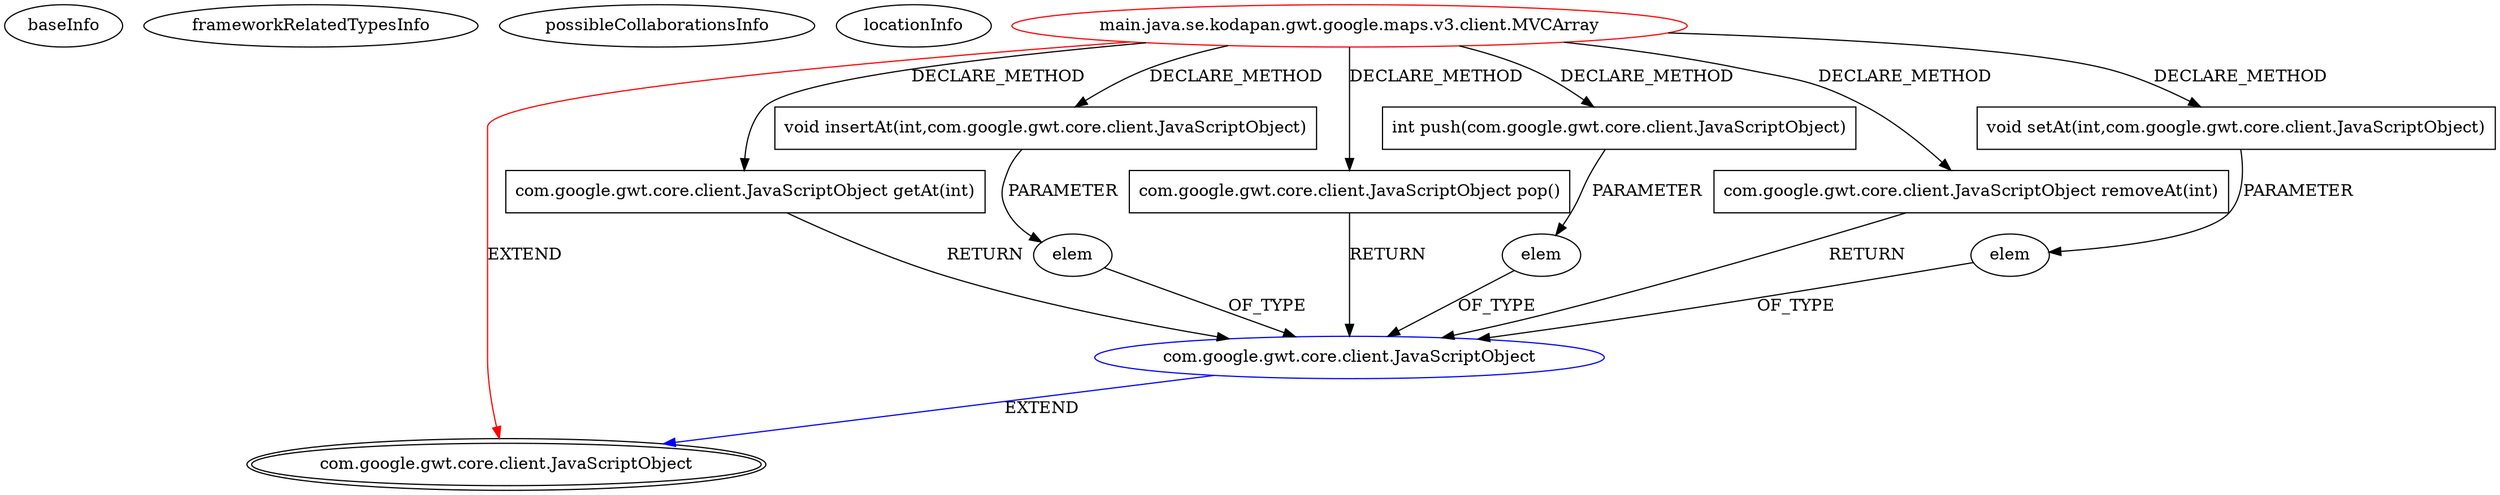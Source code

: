 digraph {
baseInfo[graphId=3364,category="extension_graph",isAnonymous=false,possibleRelation=true]
frameworkRelatedTypesInfo[0="com.google.gwt.core.client.JavaScriptObject"]
possibleCollaborationsInfo[0="3364~CLIENT_METHOD_DECLARATION-PARAMETER_DECLARATION-CLIENT_METHOD_DECLARATION-RETURN_TYPE-CLIENT_METHOD_DECLARATION-PARAMETER_DECLARATION-CLIENT_METHOD_DECLARATION-RETURN_TYPE-CLIENT_METHOD_DECLARATION-PARAMETER_DECLARATION-CLIENT_METHOD_DECLARATION-RETURN_TYPE-~com.google.gwt.core.client.JavaScriptObject ~com.google.gwt.core.client.JavaScriptObject ~false~false"]
locationInfo[projectName="karlwettin-kodapan-gwt-google-map-v3",filePath="/karlwettin-kodapan-gwt-google-map-v3/kodapan-gwt-google-map-v3-master/src/main/java/se/kodapan/gwt/google/maps/v3/client/MVCArray.java",contextSignature="MVCArray",graphId="3364"]
0[label="main.java.se.kodapan.gwt.google.maps.v3.client.MVCArray",vertexType="ROOT_CLIENT_CLASS_DECLARATION",isFrameworkType=false,color=red]
1[label="com.google.gwt.core.client.JavaScriptObject",vertexType="FRAMEWORK_CLASS_TYPE",isFrameworkType=true,peripheries=2]
11[label="com.google.gwt.core.client.JavaScriptObject getAt(int)",vertexType="CLIENT_METHOD_DECLARATION",isFrameworkType=false,shape=box]
12[label="com.google.gwt.core.client.JavaScriptObject",vertexType="REFERENCE_CLIENT_CLASS_DECLARATION",isFrameworkType=false,color=blue]
15[label="void insertAt(int,com.google.gwt.core.client.JavaScriptObject)",vertexType="CLIENT_METHOD_DECLARATION",isFrameworkType=false,shape=box]
16[label="elem",vertexType="PARAMETER_DECLARATION",isFrameworkType=false]
18[label="com.google.gwt.core.client.JavaScriptObject pop()",vertexType="CLIENT_METHOD_DECLARATION",isFrameworkType=false,shape=box]
20[label="int push(com.google.gwt.core.client.JavaScriptObject)",vertexType="CLIENT_METHOD_DECLARATION",isFrameworkType=false,shape=box]
21[label="elem",vertexType="PARAMETER_DECLARATION",isFrameworkType=false]
23[label="com.google.gwt.core.client.JavaScriptObject removeAt(int)",vertexType="CLIENT_METHOD_DECLARATION",isFrameworkType=false,shape=box]
25[label="void setAt(int,com.google.gwt.core.client.JavaScriptObject)",vertexType="CLIENT_METHOD_DECLARATION",isFrameworkType=false,shape=box]
26[label="elem",vertexType="PARAMETER_DECLARATION",isFrameworkType=false]
0->1[label="EXTEND",color=red]
0->11[label="DECLARE_METHOD"]
12->1[label="EXTEND",color=blue]
11->12[label="RETURN"]
0->15[label="DECLARE_METHOD"]
16->12[label="OF_TYPE"]
15->16[label="PARAMETER"]
0->18[label="DECLARE_METHOD"]
18->12[label="RETURN"]
0->20[label="DECLARE_METHOD"]
21->12[label="OF_TYPE"]
20->21[label="PARAMETER"]
0->23[label="DECLARE_METHOD"]
23->12[label="RETURN"]
0->25[label="DECLARE_METHOD"]
26->12[label="OF_TYPE"]
25->26[label="PARAMETER"]
}
